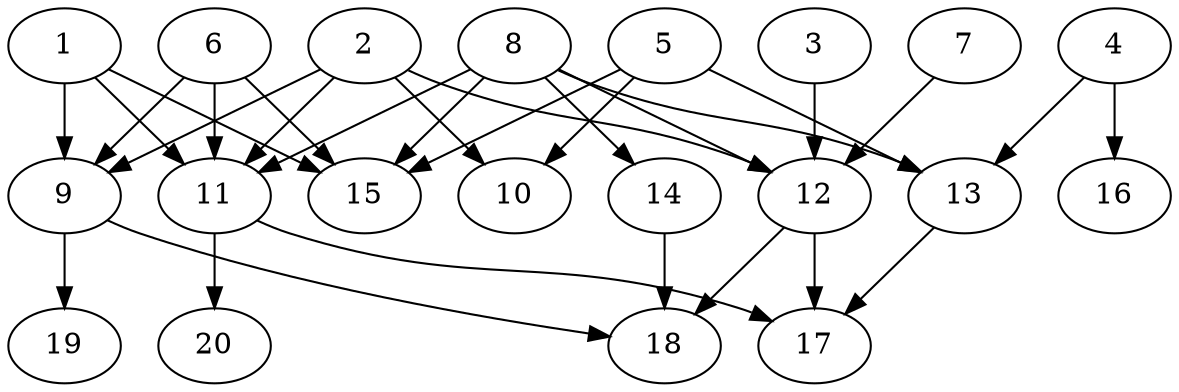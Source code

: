 // DAG automatically generated by daggen at Thu Oct  3 13:58:42 2019
// ./daggen --dot -n 20 --ccr 0.4 --fat 0.7 --regular 0.9 --density 0.6 --mindata 5242880 --maxdata 52428800 
digraph G {
  1 [size="96151040", alpha="0.12", expect_size="38460416"] 
  1 -> 9 [size ="38460416"]
  1 -> 11 [size ="38460416"]
  1 -> 15 [size ="38460416"]
  2 [size="71057920", alpha="0.12", expect_size="28423168"] 
  2 -> 9 [size ="28423168"]
  2 -> 10 [size ="28423168"]
  2 -> 11 [size ="28423168"]
  2 -> 12 [size ="28423168"]
  3 [size="24394240", alpha="0.15", expect_size="9757696"] 
  3 -> 12 [size ="9757696"]
  4 [size="126545920", alpha="0.08", expect_size="50618368"] 
  4 -> 13 [size ="50618368"]
  4 -> 16 [size ="50618368"]
  5 [size="60436480", alpha="0.13", expect_size="24174592"] 
  5 -> 10 [size ="24174592"]
  5 -> 13 [size ="24174592"]
  5 -> 15 [size ="24174592"]
  6 [size="89876480", alpha="0.20", expect_size="35950592"] 
  6 -> 9 [size ="35950592"]
  6 -> 11 [size ="35950592"]
  6 -> 15 [size ="35950592"]
  7 [size="84879360", alpha="0.11", expect_size="33951744"] 
  7 -> 12 [size ="33951744"]
  8 [size="119764480", alpha="0.20", expect_size="47905792"] 
  8 -> 11 [size ="47905792"]
  8 -> 12 [size ="47905792"]
  8 -> 13 [size ="47905792"]
  8 -> 14 [size ="47905792"]
  8 -> 15 [size ="47905792"]
  9 [size="96929280", alpha="0.10", expect_size="38771712"] 
  9 -> 18 [size ="38771712"]
  9 -> 19 [size ="38771712"]
  10 [size="54223360", alpha="0.05", expect_size="21689344"] 
  11 [size="121216000", alpha="0.00", expect_size="48486400"] 
  11 -> 17 [size ="48486400"]
  11 -> 20 [size ="48486400"]
  12 [size="72304640", alpha="0.16", expect_size="28921856"] 
  12 -> 17 [size ="28921856"]
  12 -> 18 [size ="28921856"]
  13 [size="23879680", alpha="0.06", expect_size="9551872"] 
  13 -> 17 [size ="9551872"]
  14 [size="110807040", alpha="0.13", expect_size="44322816"] 
  14 -> 18 [size ="44322816"]
  15 [size="42224640", alpha="0.18", expect_size="16889856"] 
  16 [size="118264320", alpha="0.04", expect_size="47305728"] 
  17 [size="117043200", alpha="0.15", expect_size="46817280"] 
  18 [size="61473280", alpha="0.17", expect_size="24589312"] 
  19 [size="59934720", alpha="0.12", expect_size="23973888"] 
  20 [size="120665600", alpha="0.06", expect_size="48266240"] 
}
